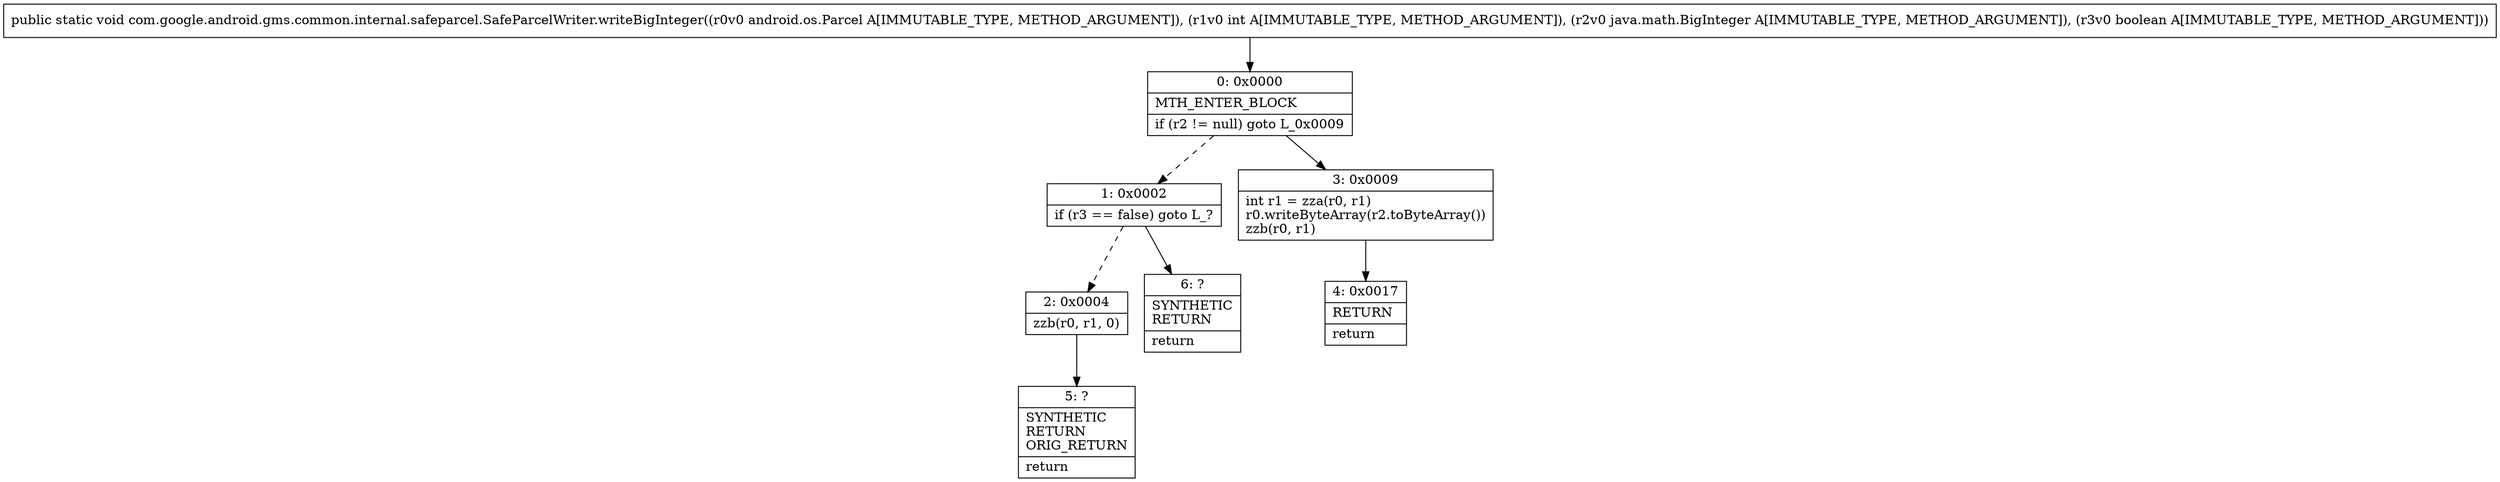 digraph "CFG forcom.google.android.gms.common.internal.safeparcel.SafeParcelWriter.writeBigInteger(Landroid\/os\/Parcel;ILjava\/math\/BigInteger;Z)V" {
Node_0 [shape=record,label="{0\:\ 0x0000|MTH_ENTER_BLOCK\l|if (r2 != null) goto L_0x0009\l}"];
Node_1 [shape=record,label="{1\:\ 0x0002|if (r3 == false) goto L_?\l}"];
Node_2 [shape=record,label="{2\:\ 0x0004|zzb(r0, r1, 0)\l}"];
Node_3 [shape=record,label="{3\:\ 0x0009|int r1 = zza(r0, r1)\lr0.writeByteArray(r2.toByteArray())\lzzb(r0, r1)\l}"];
Node_4 [shape=record,label="{4\:\ 0x0017|RETURN\l|return\l}"];
Node_5 [shape=record,label="{5\:\ ?|SYNTHETIC\lRETURN\lORIG_RETURN\l|return\l}"];
Node_6 [shape=record,label="{6\:\ ?|SYNTHETIC\lRETURN\l|return\l}"];
MethodNode[shape=record,label="{public static void com.google.android.gms.common.internal.safeparcel.SafeParcelWriter.writeBigInteger((r0v0 android.os.Parcel A[IMMUTABLE_TYPE, METHOD_ARGUMENT]), (r1v0 int A[IMMUTABLE_TYPE, METHOD_ARGUMENT]), (r2v0 java.math.BigInteger A[IMMUTABLE_TYPE, METHOD_ARGUMENT]), (r3v0 boolean A[IMMUTABLE_TYPE, METHOD_ARGUMENT])) }"];
MethodNode -> Node_0;
Node_0 -> Node_1[style=dashed];
Node_0 -> Node_3;
Node_1 -> Node_2[style=dashed];
Node_1 -> Node_6;
Node_2 -> Node_5;
Node_3 -> Node_4;
}

